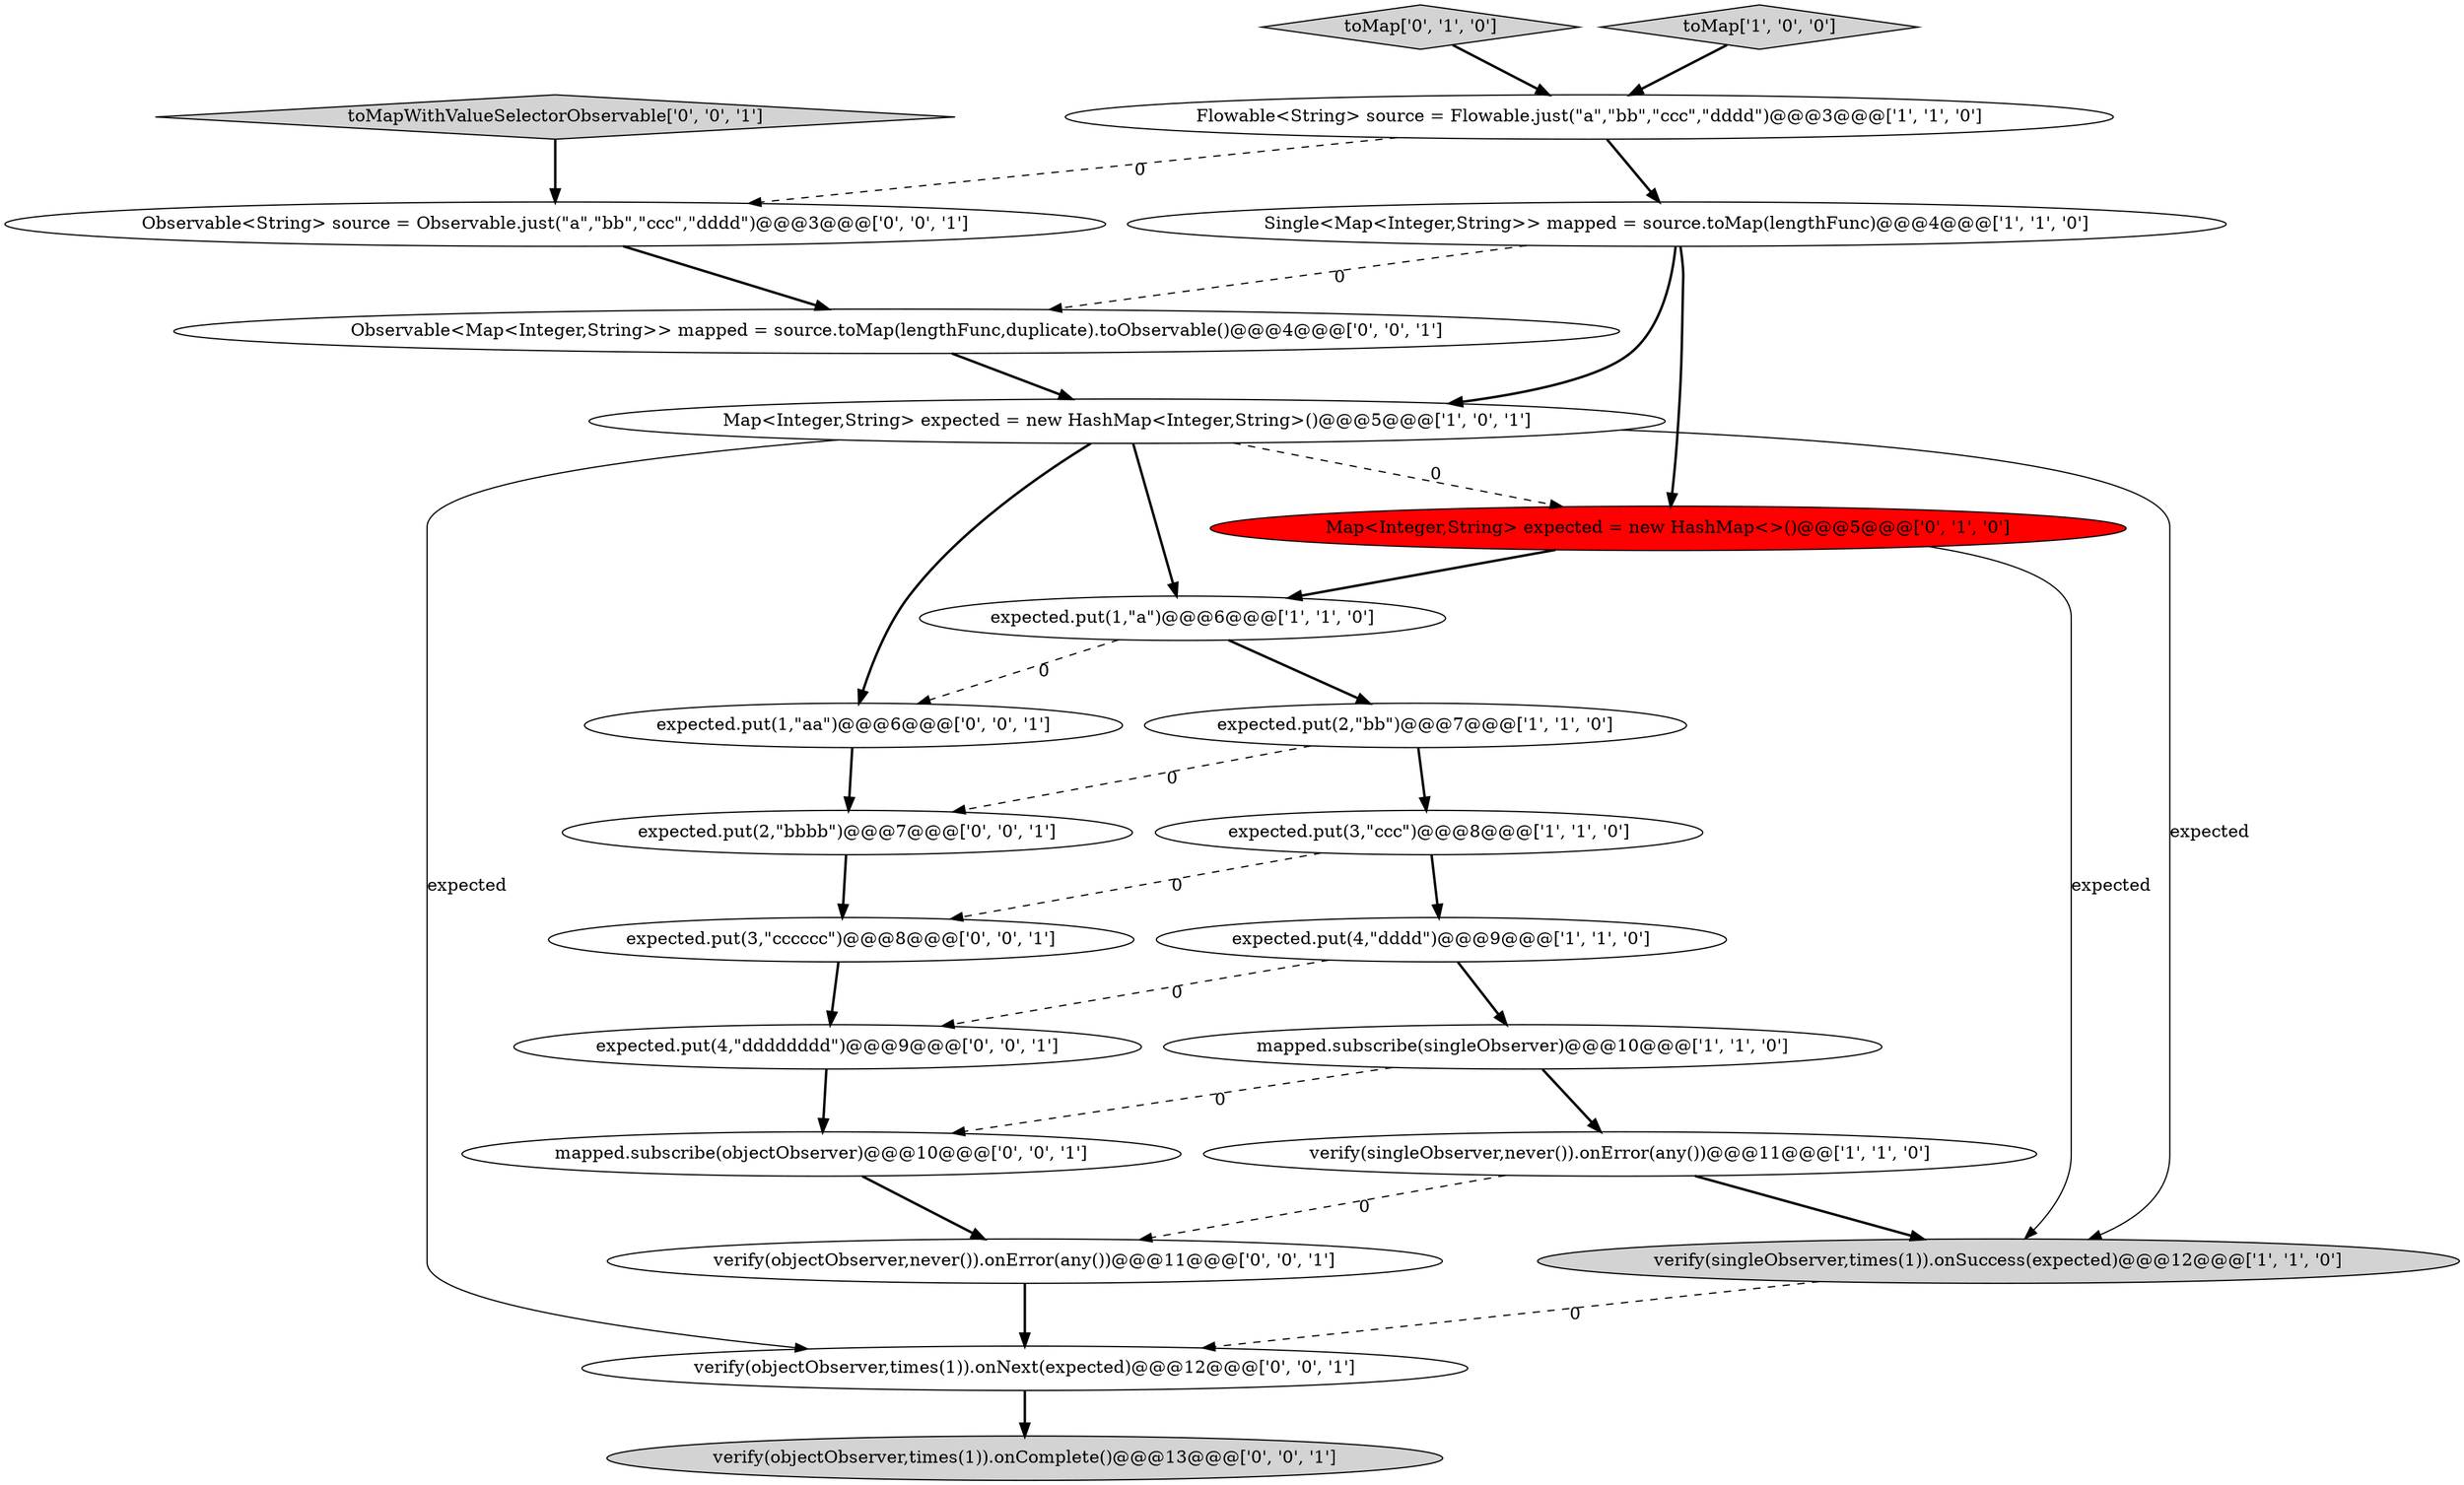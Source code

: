 digraph {
7 [style = filled, label = "expected.put(4,\"dddd\")@@@9@@@['1', '1', '0']", fillcolor = white, shape = ellipse image = "AAA0AAABBB1BBB"];
2 [style = filled, label = "Single<Map<Integer,String>> mapped = source.toMap(lengthFunc)@@@4@@@['1', '1', '0']", fillcolor = white, shape = ellipse image = "AAA0AAABBB1BBB"];
0 [style = filled, label = "Flowable<String> source = Flowable.just(\"a\",\"bb\",\"ccc\",\"dddd\")@@@3@@@['1', '1', '0']", fillcolor = white, shape = ellipse image = "AAA0AAABBB1BBB"];
10 [style = filled, label = "expected.put(2,\"bb\")@@@7@@@['1', '1', '0']", fillcolor = white, shape = ellipse image = "AAA0AAABBB1BBB"];
8 [style = filled, label = "mapped.subscribe(singleObserver)@@@10@@@['1', '1', '0']", fillcolor = white, shape = ellipse image = "AAA0AAABBB1BBB"];
5 [style = filled, label = "Map<Integer,String> expected = new HashMap<Integer,String>()@@@5@@@['1', '0', '1']", fillcolor = white, shape = ellipse image = "AAA0AAABBB1BBB"];
11 [style = filled, label = "Map<Integer,String> expected = new HashMap<>()@@@5@@@['0', '1', '0']", fillcolor = red, shape = ellipse image = "AAA1AAABBB2BBB"];
1 [style = filled, label = "expected.put(1,\"a\")@@@6@@@['1', '1', '0']", fillcolor = white, shape = ellipse image = "AAA0AAABBB1BBB"];
13 [style = filled, label = "toMapWithValueSelectorObservable['0', '0', '1']", fillcolor = lightgray, shape = diamond image = "AAA0AAABBB3BBB"];
21 [style = filled, label = "verify(objectObserver,times(1)).onComplete()@@@13@@@['0', '0', '1']", fillcolor = lightgray, shape = ellipse image = "AAA0AAABBB3BBB"];
16 [style = filled, label = "Observable<Map<Integer,String>> mapped = source.toMap(lengthFunc,duplicate).toObservable()@@@4@@@['0', '0', '1']", fillcolor = white, shape = ellipse image = "AAA0AAABBB3BBB"];
18 [style = filled, label = "Observable<String> source = Observable.just(\"a\",\"bb\",\"ccc\",\"dddd\")@@@3@@@['0', '0', '1']", fillcolor = white, shape = ellipse image = "AAA0AAABBB3BBB"];
22 [style = filled, label = "mapped.subscribe(objectObserver)@@@10@@@['0', '0', '1']", fillcolor = white, shape = ellipse image = "AAA0AAABBB3BBB"];
12 [style = filled, label = "toMap['0', '1', '0']", fillcolor = lightgray, shape = diamond image = "AAA0AAABBB2BBB"];
15 [style = filled, label = "verify(objectObserver,times(1)).onNext(expected)@@@12@@@['0', '0', '1']", fillcolor = white, shape = ellipse image = "AAA0AAABBB3BBB"];
20 [style = filled, label = "verify(objectObserver,never()).onError(any())@@@11@@@['0', '0', '1']", fillcolor = white, shape = ellipse image = "AAA0AAABBB3BBB"];
14 [style = filled, label = "expected.put(1,\"aa\")@@@6@@@['0', '0', '1']", fillcolor = white, shape = ellipse image = "AAA0AAABBB3BBB"];
6 [style = filled, label = "verify(singleObserver,never()).onError(any())@@@11@@@['1', '1', '0']", fillcolor = white, shape = ellipse image = "AAA0AAABBB1BBB"];
23 [style = filled, label = "expected.put(2,\"bbbb\")@@@7@@@['0', '0', '1']", fillcolor = white, shape = ellipse image = "AAA0AAABBB3BBB"];
9 [style = filled, label = "verify(singleObserver,times(1)).onSuccess(expected)@@@12@@@['1', '1', '0']", fillcolor = lightgray, shape = ellipse image = "AAA0AAABBB1BBB"];
17 [style = filled, label = "expected.put(3,\"cccccc\")@@@8@@@['0', '0', '1']", fillcolor = white, shape = ellipse image = "AAA0AAABBB3BBB"];
4 [style = filled, label = "expected.put(3,\"ccc\")@@@8@@@['1', '1', '0']", fillcolor = white, shape = ellipse image = "AAA0AAABBB1BBB"];
3 [style = filled, label = "toMap['1', '0', '0']", fillcolor = lightgray, shape = diamond image = "AAA0AAABBB1BBB"];
19 [style = filled, label = "expected.put(4,\"dddddddd\")@@@9@@@['0', '0', '1']", fillcolor = white, shape = ellipse image = "AAA0AAABBB3BBB"];
5->9 [style = solid, label="expected"];
1->14 [style = dashed, label="0"];
4->17 [style = dashed, label="0"];
11->1 [style = bold, label=""];
6->20 [style = dashed, label="0"];
15->21 [style = bold, label=""];
0->2 [style = bold, label=""];
8->6 [style = bold, label=""];
5->14 [style = bold, label=""];
7->8 [style = bold, label=""];
12->0 [style = bold, label=""];
17->19 [style = bold, label=""];
4->7 [style = bold, label=""];
3->0 [style = bold, label=""];
11->9 [style = solid, label="expected"];
8->22 [style = dashed, label="0"];
5->1 [style = bold, label=""];
14->23 [style = bold, label=""];
22->20 [style = bold, label=""];
5->11 [style = dashed, label="0"];
7->19 [style = dashed, label="0"];
9->15 [style = dashed, label="0"];
2->16 [style = dashed, label="0"];
10->4 [style = bold, label=""];
16->5 [style = bold, label=""];
0->18 [style = dashed, label="0"];
23->17 [style = bold, label=""];
6->9 [style = bold, label=""];
1->10 [style = bold, label=""];
20->15 [style = bold, label=""];
19->22 [style = bold, label=""];
5->15 [style = solid, label="expected"];
2->11 [style = bold, label=""];
10->23 [style = dashed, label="0"];
13->18 [style = bold, label=""];
2->5 [style = bold, label=""];
18->16 [style = bold, label=""];
}
